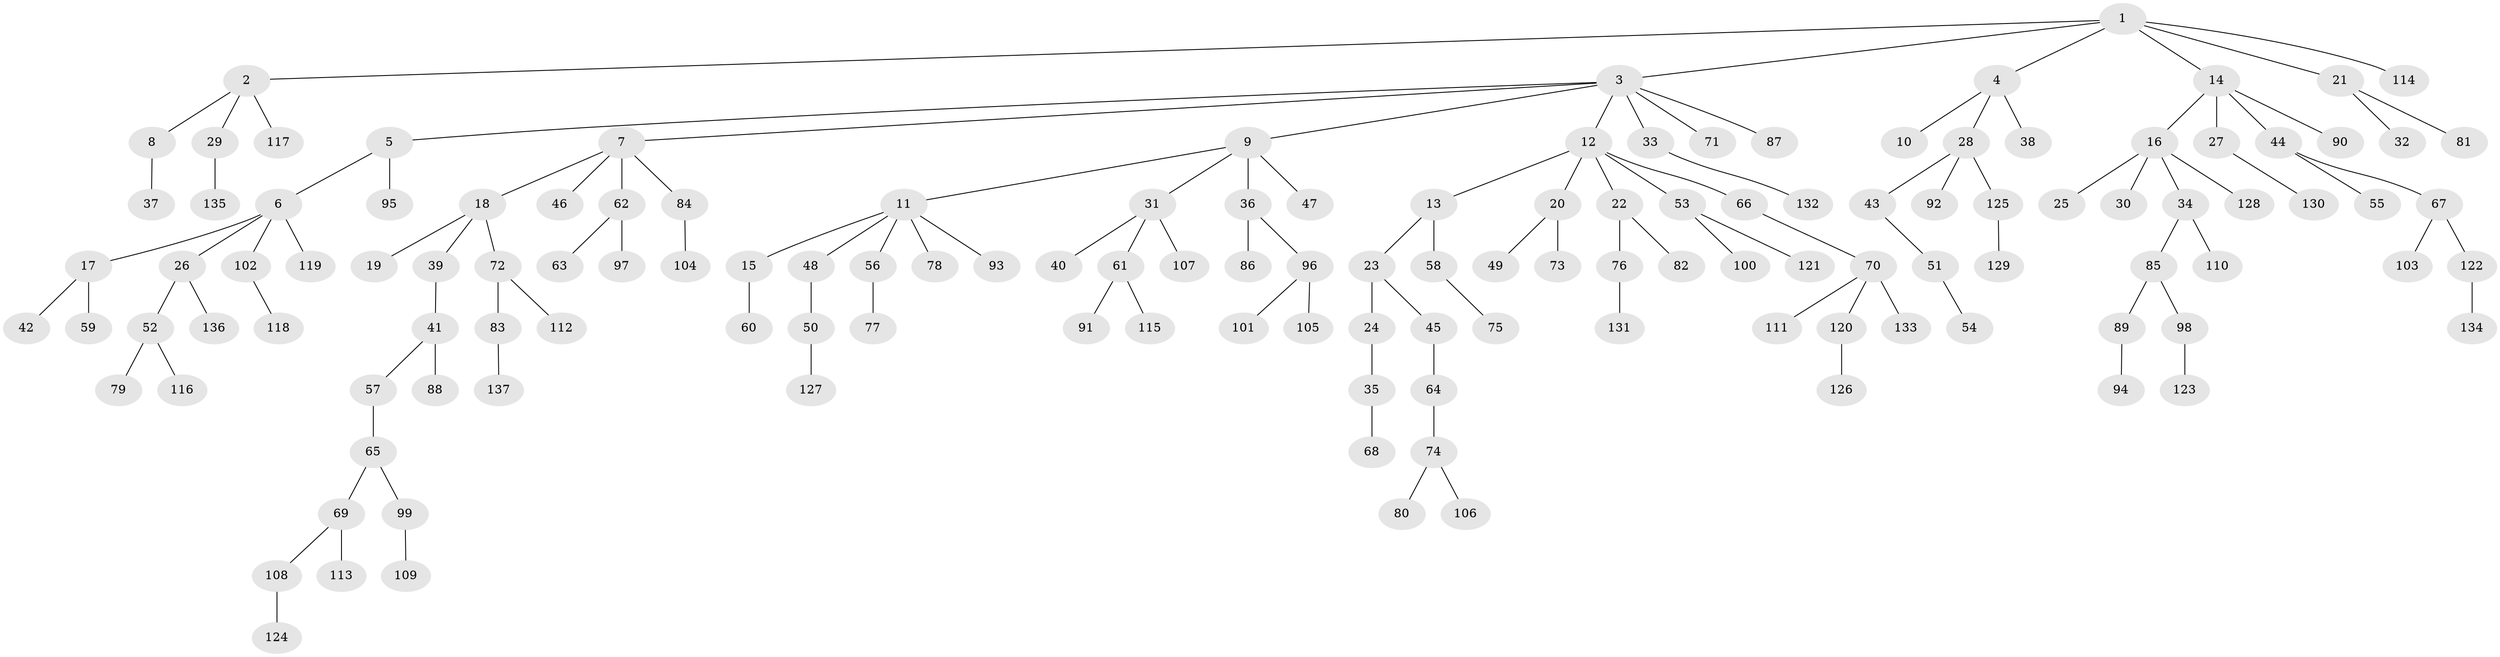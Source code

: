 // coarse degree distribution, {4: 0.08333333333333333, 2: 0.3229166666666667, 6: 0.010416666666666666, 3: 0.10416666666666667, 1: 0.4479166666666667, 7: 0.010416666666666666, 5: 0.020833333333333332}
// Generated by graph-tools (version 1.1) at 2025/37/03/04/25 23:37:22]
// undirected, 137 vertices, 136 edges
graph export_dot {
  node [color=gray90,style=filled];
  1;
  2;
  3;
  4;
  5;
  6;
  7;
  8;
  9;
  10;
  11;
  12;
  13;
  14;
  15;
  16;
  17;
  18;
  19;
  20;
  21;
  22;
  23;
  24;
  25;
  26;
  27;
  28;
  29;
  30;
  31;
  32;
  33;
  34;
  35;
  36;
  37;
  38;
  39;
  40;
  41;
  42;
  43;
  44;
  45;
  46;
  47;
  48;
  49;
  50;
  51;
  52;
  53;
  54;
  55;
  56;
  57;
  58;
  59;
  60;
  61;
  62;
  63;
  64;
  65;
  66;
  67;
  68;
  69;
  70;
  71;
  72;
  73;
  74;
  75;
  76;
  77;
  78;
  79;
  80;
  81;
  82;
  83;
  84;
  85;
  86;
  87;
  88;
  89;
  90;
  91;
  92;
  93;
  94;
  95;
  96;
  97;
  98;
  99;
  100;
  101;
  102;
  103;
  104;
  105;
  106;
  107;
  108;
  109;
  110;
  111;
  112;
  113;
  114;
  115;
  116;
  117;
  118;
  119;
  120;
  121;
  122;
  123;
  124;
  125;
  126;
  127;
  128;
  129;
  130;
  131;
  132;
  133;
  134;
  135;
  136;
  137;
  1 -- 2;
  1 -- 3;
  1 -- 4;
  1 -- 14;
  1 -- 21;
  1 -- 114;
  2 -- 8;
  2 -- 29;
  2 -- 117;
  3 -- 5;
  3 -- 7;
  3 -- 9;
  3 -- 12;
  3 -- 33;
  3 -- 71;
  3 -- 87;
  4 -- 10;
  4 -- 28;
  4 -- 38;
  5 -- 6;
  5 -- 95;
  6 -- 17;
  6 -- 26;
  6 -- 102;
  6 -- 119;
  7 -- 18;
  7 -- 46;
  7 -- 62;
  7 -- 84;
  8 -- 37;
  9 -- 11;
  9 -- 31;
  9 -- 36;
  9 -- 47;
  11 -- 15;
  11 -- 48;
  11 -- 56;
  11 -- 78;
  11 -- 93;
  12 -- 13;
  12 -- 20;
  12 -- 22;
  12 -- 53;
  12 -- 66;
  13 -- 23;
  13 -- 58;
  14 -- 16;
  14 -- 27;
  14 -- 44;
  14 -- 90;
  15 -- 60;
  16 -- 25;
  16 -- 30;
  16 -- 34;
  16 -- 128;
  17 -- 42;
  17 -- 59;
  18 -- 19;
  18 -- 39;
  18 -- 72;
  20 -- 49;
  20 -- 73;
  21 -- 32;
  21 -- 81;
  22 -- 76;
  22 -- 82;
  23 -- 24;
  23 -- 45;
  24 -- 35;
  26 -- 52;
  26 -- 136;
  27 -- 130;
  28 -- 43;
  28 -- 92;
  28 -- 125;
  29 -- 135;
  31 -- 40;
  31 -- 61;
  31 -- 107;
  33 -- 132;
  34 -- 85;
  34 -- 110;
  35 -- 68;
  36 -- 86;
  36 -- 96;
  39 -- 41;
  41 -- 57;
  41 -- 88;
  43 -- 51;
  44 -- 55;
  44 -- 67;
  45 -- 64;
  48 -- 50;
  50 -- 127;
  51 -- 54;
  52 -- 79;
  52 -- 116;
  53 -- 100;
  53 -- 121;
  56 -- 77;
  57 -- 65;
  58 -- 75;
  61 -- 91;
  61 -- 115;
  62 -- 63;
  62 -- 97;
  64 -- 74;
  65 -- 69;
  65 -- 99;
  66 -- 70;
  67 -- 103;
  67 -- 122;
  69 -- 108;
  69 -- 113;
  70 -- 111;
  70 -- 120;
  70 -- 133;
  72 -- 83;
  72 -- 112;
  74 -- 80;
  74 -- 106;
  76 -- 131;
  83 -- 137;
  84 -- 104;
  85 -- 89;
  85 -- 98;
  89 -- 94;
  96 -- 101;
  96 -- 105;
  98 -- 123;
  99 -- 109;
  102 -- 118;
  108 -- 124;
  120 -- 126;
  122 -- 134;
  125 -- 129;
}
